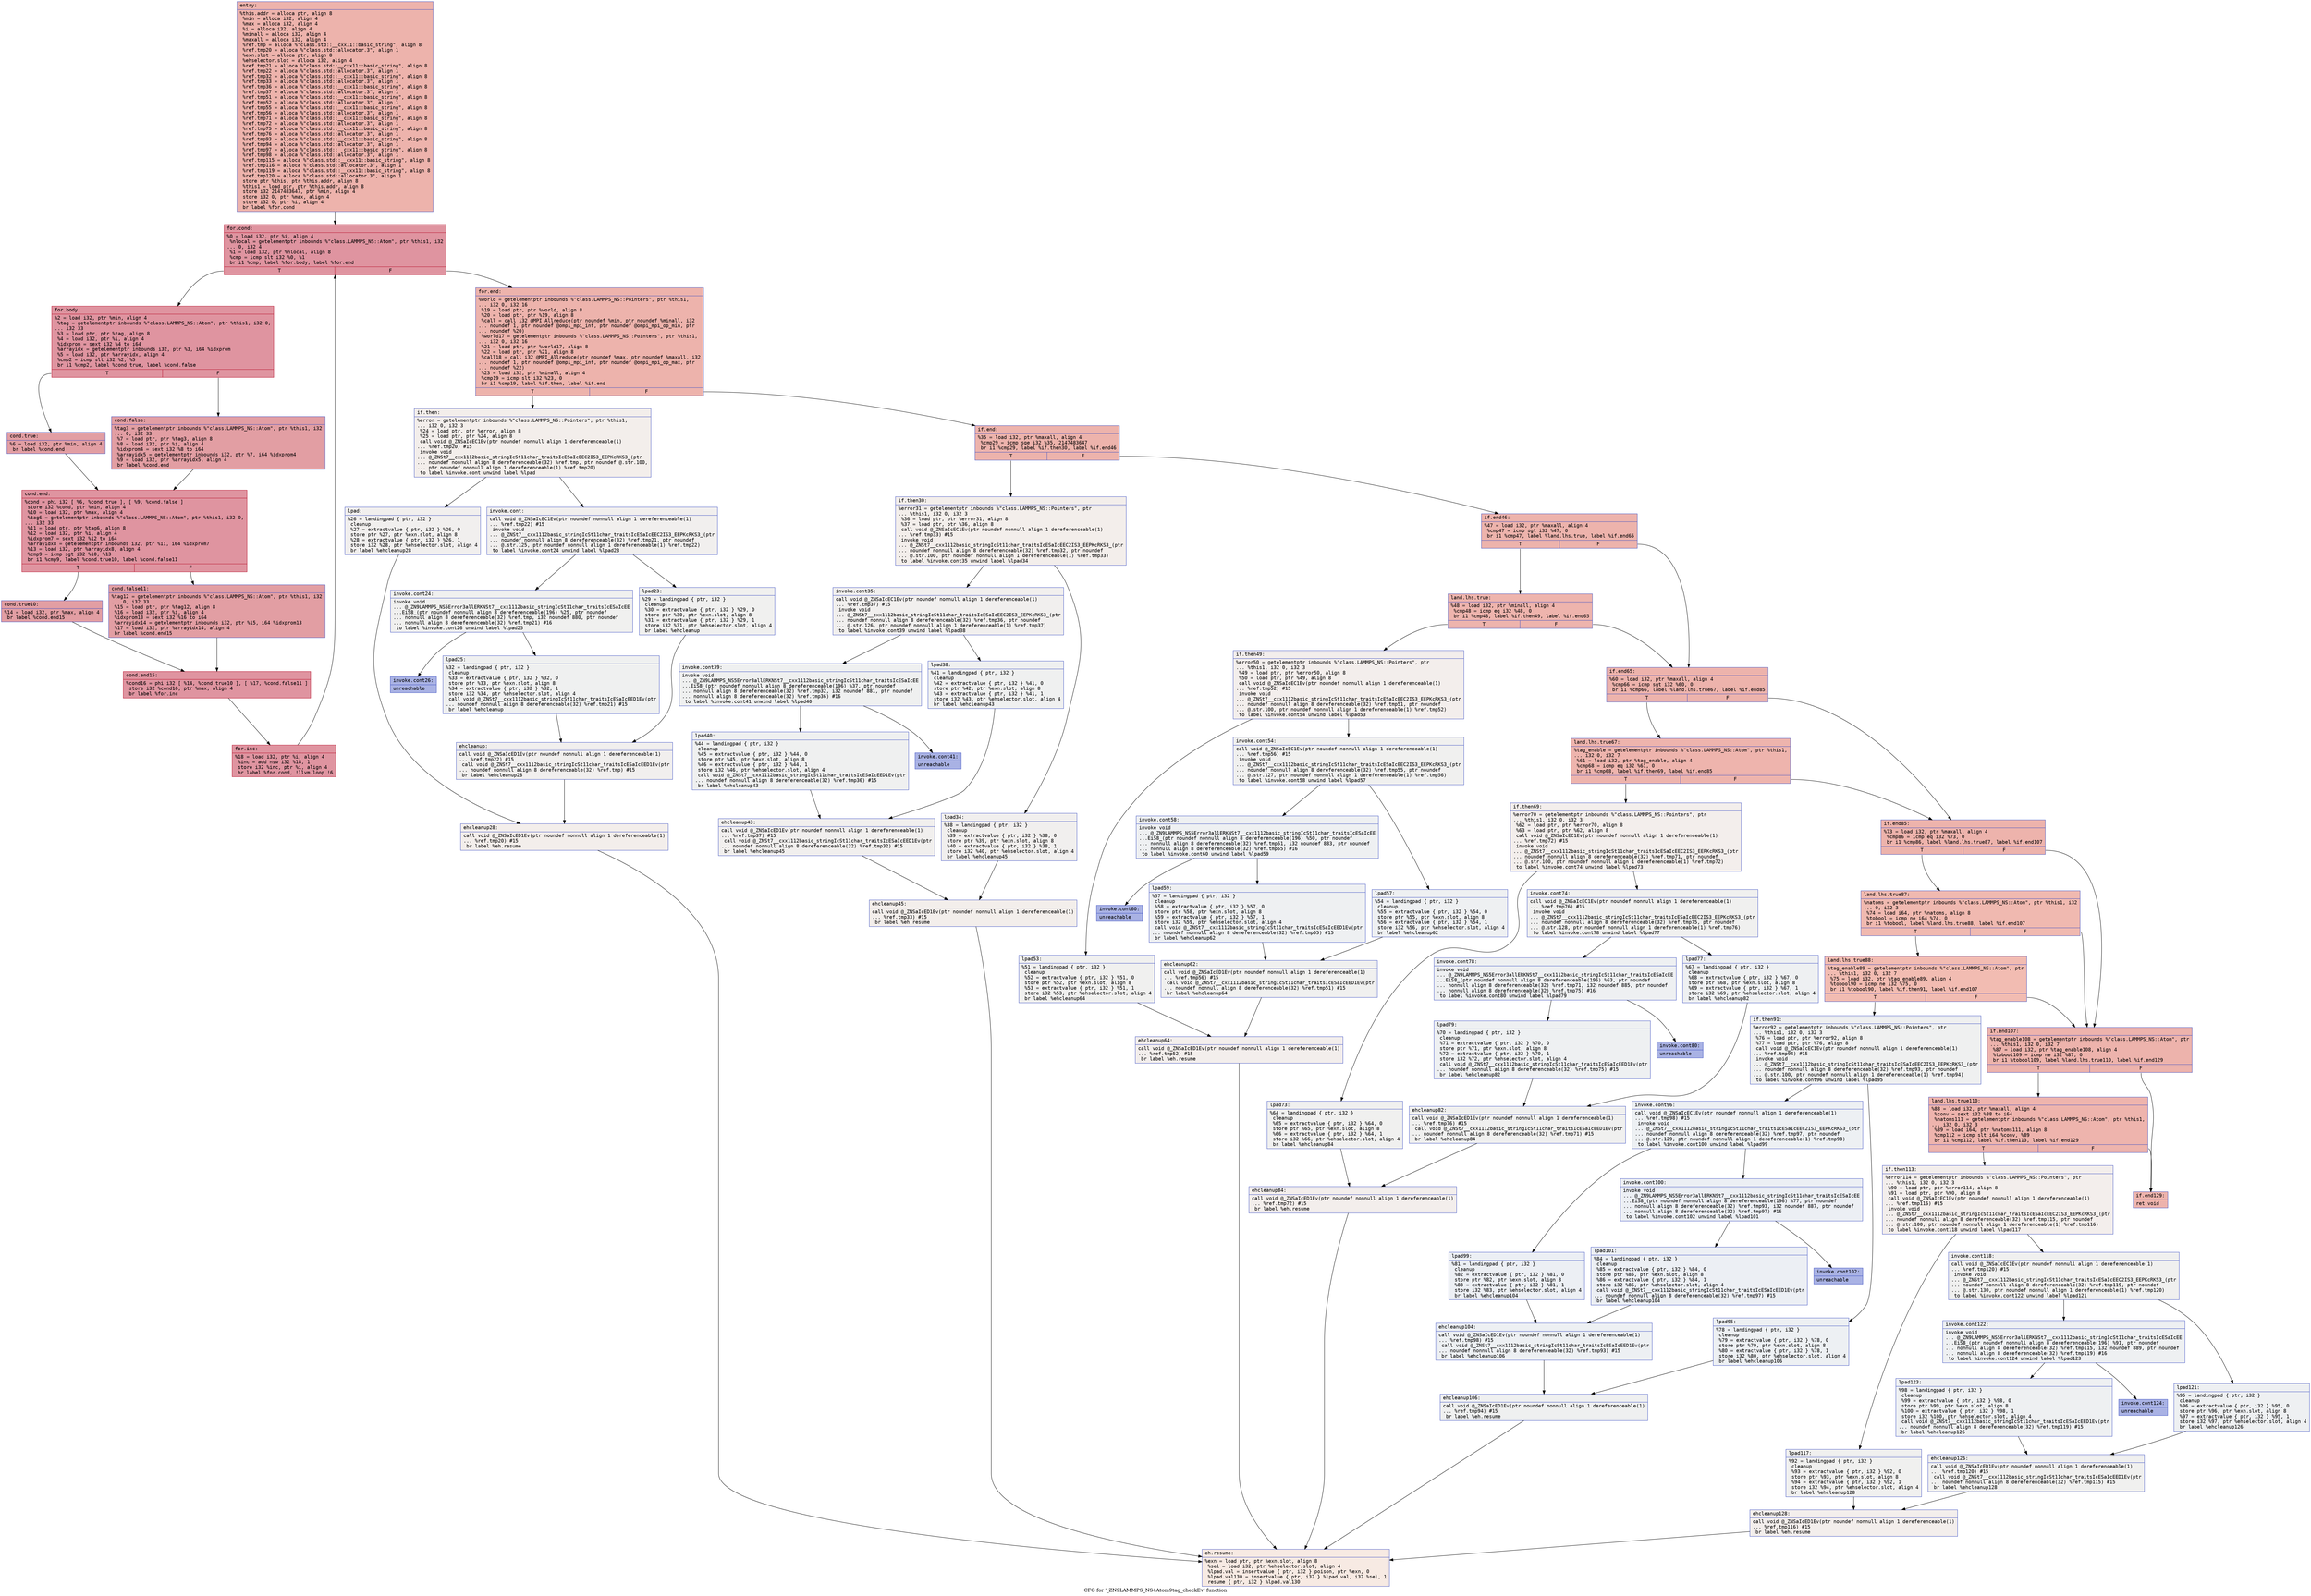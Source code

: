 digraph "CFG for '_ZN9LAMMPS_NS4Atom9tag_checkEv' function" {
	label="CFG for '_ZN9LAMMPS_NS4Atom9tag_checkEv' function";

	Node0x55aea8e3f8a0 [shape=record,color="#3d50c3ff", style=filled, fillcolor="#d6524470" fontname="Courier",label="{entry:\l|  %this.addr = alloca ptr, align 8\l  %min = alloca i32, align 4\l  %max = alloca i32, align 4\l  %i = alloca i32, align 4\l  %minall = alloca i32, align 4\l  %maxall = alloca i32, align 4\l  %ref.tmp = alloca %\"class.std::__cxx11::basic_string\", align 8\l  %ref.tmp20 = alloca %\"class.std::allocator.3\", align 1\l  %exn.slot = alloca ptr, align 8\l  %ehselector.slot = alloca i32, align 4\l  %ref.tmp21 = alloca %\"class.std::__cxx11::basic_string\", align 8\l  %ref.tmp22 = alloca %\"class.std::allocator.3\", align 1\l  %ref.tmp32 = alloca %\"class.std::__cxx11::basic_string\", align 8\l  %ref.tmp33 = alloca %\"class.std::allocator.3\", align 1\l  %ref.tmp36 = alloca %\"class.std::__cxx11::basic_string\", align 8\l  %ref.tmp37 = alloca %\"class.std::allocator.3\", align 1\l  %ref.tmp51 = alloca %\"class.std::__cxx11::basic_string\", align 8\l  %ref.tmp52 = alloca %\"class.std::allocator.3\", align 1\l  %ref.tmp55 = alloca %\"class.std::__cxx11::basic_string\", align 8\l  %ref.tmp56 = alloca %\"class.std::allocator.3\", align 1\l  %ref.tmp71 = alloca %\"class.std::__cxx11::basic_string\", align 8\l  %ref.tmp72 = alloca %\"class.std::allocator.3\", align 1\l  %ref.tmp75 = alloca %\"class.std::__cxx11::basic_string\", align 8\l  %ref.tmp76 = alloca %\"class.std::allocator.3\", align 1\l  %ref.tmp93 = alloca %\"class.std::__cxx11::basic_string\", align 8\l  %ref.tmp94 = alloca %\"class.std::allocator.3\", align 1\l  %ref.tmp97 = alloca %\"class.std::__cxx11::basic_string\", align 8\l  %ref.tmp98 = alloca %\"class.std::allocator.3\", align 1\l  %ref.tmp115 = alloca %\"class.std::__cxx11::basic_string\", align 8\l  %ref.tmp116 = alloca %\"class.std::allocator.3\", align 1\l  %ref.tmp119 = alloca %\"class.std::__cxx11::basic_string\", align 8\l  %ref.tmp120 = alloca %\"class.std::allocator.3\", align 1\l  store ptr %this, ptr %this.addr, align 8\l  %this1 = load ptr, ptr %this.addr, align 8\l  store i32 2147483647, ptr %min, align 4\l  store i32 0, ptr %max, align 4\l  store i32 0, ptr %i, align 4\l  br label %for.cond\l}"];
	Node0x55aea8e3f8a0 -> Node0x55aea8e413e0[tooltip="entry -> for.cond\nProbability 100.00%" ];
	Node0x55aea8e413e0 [shape=record,color="#b70d28ff", style=filled, fillcolor="#b70d2870" fontname="Courier",label="{for.cond:\l|  %0 = load i32, ptr %i, align 4\l  %nlocal = getelementptr inbounds %\"class.LAMMPS_NS::Atom\", ptr %this1, i32\l... 0, i32 4\l  %1 = load i32, ptr %nlocal, align 8\l  %cmp = icmp slt i32 %0, %1\l  br i1 %cmp, label %for.body, label %for.end\l|{<s0>T|<s1>F}}"];
	Node0x55aea8e413e0:s0 -> Node0x55aea8e416f0[tooltip="for.cond -> for.body\nProbability 96.88%" ];
	Node0x55aea8e413e0:s1 -> Node0x55aea8e41770[tooltip="for.cond -> for.end\nProbability 3.12%" ];
	Node0x55aea8e416f0 [shape=record,color="#b70d28ff", style=filled, fillcolor="#b70d2870" fontname="Courier",label="{for.body:\l|  %2 = load i32, ptr %min, align 4\l  %tag = getelementptr inbounds %\"class.LAMMPS_NS::Atom\", ptr %this1, i32 0,\l... i32 33\l  %3 = load ptr, ptr %tag, align 8\l  %4 = load i32, ptr %i, align 4\l  %idxprom = sext i32 %4 to i64\l  %arrayidx = getelementptr inbounds i32, ptr %3, i64 %idxprom\l  %5 = load i32, ptr %arrayidx, align 4\l  %cmp2 = icmp slt i32 %2, %5\l  br i1 %cmp2, label %cond.true, label %cond.false\l|{<s0>T|<s1>F}}"];
	Node0x55aea8e416f0:s0 -> Node0x55aea8e41d10[tooltip="for.body -> cond.true\nProbability 50.00%" ];
	Node0x55aea8e416f0:s1 -> Node0x55aea8e41d90[tooltip="for.body -> cond.false\nProbability 50.00%" ];
	Node0x55aea8e41d10 [shape=record,color="#3d50c3ff", style=filled, fillcolor="#be242e70" fontname="Courier",label="{cond.true:\l|  %6 = load i32, ptr %min, align 4\l  br label %cond.end\l}"];
	Node0x55aea8e41d10 -> Node0x55aea8e41f40[tooltip="cond.true -> cond.end\nProbability 100.00%" ];
	Node0x55aea8e41d90 [shape=record,color="#3d50c3ff", style=filled, fillcolor="#be242e70" fontname="Courier",label="{cond.false:\l|  %tag3 = getelementptr inbounds %\"class.LAMMPS_NS::Atom\", ptr %this1, i32\l... 0, i32 33\l  %7 = load ptr, ptr %tag3, align 8\l  %8 = load i32, ptr %i, align 4\l  %idxprom4 = sext i32 %8 to i64\l  %arrayidx5 = getelementptr inbounds i32, ptr %7, i64 %idxprom4\l  %9 = load i32, ptr %arrayidx5, align 4\l  br label %cond.end\l}"];
	Node0x55aea8e41d90 -> Node0x55aea8e41f40[tooltip="cond.false -> cond.end\nProbability 100.00%" ];
	Node0x55aea8e41f40 [shape=record,color="#b70d28ff", style=filled, fillcolor="#b70d2870" fontname="Courier",label="{cond.end:\l|  %cond = phi i32 [ %6, %cond.true ], [ %9, %cond.false ]\l  store i32 %cond, ptr %min, align 4\l  %10 = load i32, ptr %max, align 4\l  %tag6 = getelementptr inbounds %\"class.LAMMPS_NS::Atom\", ptr %this1, i32 0,\l... i32 33\l  %11 = load ptr, ptr %tag6, align 8\l  %12 = load i32, ptr %i, align 4\l  %idxprom7 = sext i32 %12 to i64\l  %arrayidx8 = getelementptr inbounds i32, ptr %11, i64 %idxprom7\l  %13 = load i32, ptr %arrayidx8, align 4\l  %cmp9 = icmp sgt i32 %10, %13\l  br i1 %cmp9, label %cond.true10, label %cond.false11\l|{<s0>T|<s1>F}}"];
	Node0x55aea8e41f40:s0 -> Node0x55aea8e42c40[tooltip="cond.end -> cond.true10\nProbability 50.00%" ];
	Node0x55aea8e41f40:s1 -> Node0x55aea8e42c90[tooltip="cond.end -> cond.false11\nProbability 50.00%" ];
	Node0x55aea8e42c40 [shape=record,color="#3d50c3ff", style=filled, fillcolor="#be242e70" fontname="Courier",label="{cond.true10:\l|  %14 = load i32, ptr %max, align 4\l  br label %cond.end15\l}"];
	Node0x55aea8e42c40 -> Node0x55aea8e42e40[tooltip="cond.true10 -> cond.end15\nProbability 100.00%" ];
	Node0x55aea8e42c90 [shape=record,color="#3d50c3ff", style=filled, fillcolor="#be242e70" fontname="Courier",label="{cond.false11:\l|  %tag12 = getelementptr inbounds %\"class.LAMMPS_NS::Atom\", ptr %this1, i32\l... 0, i32 33\l  %15 = load ptr, ptr %tag12, align 8\l  %16 = load i32, ptr %i, align 4\l  %idxprom13 = sext i32 %16 to i64\l  %arrayidx14 = getelementptr inbounds i32, ptr %15, i64 %idxprom13\l  %17 = load i32, ptr %arrayidx14, align 4\l  br label %cond.end15\l}"];
	Node0x55aea8e42c90 -> Node0x55aea8e42e40[tooltip="cond.false11 -> cond.end15\nProbability 100.00%" ];
	Node0x55aea8e42e40 [shape=record,color="#b70d28ff", style=filled, fillcolor="#b70d2870" fontname="Courier",label="{cond.end15:\l|  %cond16 = phi i32 [ %14, %cond.true10 ], [ %17, %cond.false11 ]\l  store i32 %cond16, ptr %max, align 4\l  br label %for.inc\l}"];
	Node0x55aea8e42e40 -> Node0x55aea8e43430[tooltip="cond.end15 -> for.inc\nProbability 100.00%" ];
	Node0x55aea8e43430 [shape=record,color="#b70d28ff", style=filled, fillcolor="#b70d2870" fontname="Courier",label="{for.inc:\l|  %18 = load i32, ptr %i, align 4\l  %inc = add nsw i32 %18, 1\l  store i32 %inc, ptr %i, align 4\l  br label %for.cond, !llvm.loop !6\l}"];
	Node0x55aea8e43430 -> Node0x55aea8e413e0[tooltip="for.inc -> for.cond\nProbability 100.00%" ];
	Node0x55aea8e41770 [shape=record,color="#3d50c3ff", style=filled, fillcolor="#d6524470" fontname="Courier",label="{for.end:\l|  %world = getelementptr inbounds %\"class.LAMMPS_NS::Pointers\", ptr %this1,\l... i32 0, i32 16\l  %19 = load ptr, ptr %world, align 8\l  %20 = load ptr, ptr %19, align 8\l  %call = call i32 @MPI_Allreduce(ptr noundef %min, ptr noundef %minall, i32\l... noundef 1, ptr noundef @ompi_mpi_int, ptr noundef @ompi_mpi_op_min, ptr\l... noundef %20)\l  %world17 = getelementptr inbounds %\"class.LAMMPS_NS::Pointers\", ptr %this1,\l... i32 0, i32 16\l  %21 = load ptr, ptr %world17, align 8\l  %22 = load ptr, ptr %21, align 8\l  %call18 = call i32 @MPI_Allreduce(ptr noundef %max, ptr noundef %maxall, i32\l... noundef 1, ptr noundef @ompi_mpi_int, ptr noundef @ompi_mpi_op_max, ptr\l... noundef %22)\l  %23 = load i32, ptr %minall, align 4\l  %cmp19 = icmp slt i32 %23, 0\l  br i1 %cmp19, label %if.then, label %if.end\l|{<s0>T|<s1>F}}"];
	Node0x55aea8e41770:s0 -> Node0x55aea8e440e0[tooltip="for.end -> if.then\nProbability 0.00%" ];
	Node0x55aea8e41770:s1 -> Node0x55aea8e44150[tooltip="for.end -> if.end\nProbability 100.00%" ];
	Node0x55aea8e440e0 [shape=record,color="#3d50c3ff", style=filled, fillcolor="#e5d8d170" fontname="Courier",label="{if.then:\l|  %error = getelementptr inbounds %\"class.LAMMPS_NS::Pointers\", ptr %this1,\l... i32 0, i32 3\l  %24 = load ptr, ptr %error, align 8\l  %25 = load ptr, ptr %24, align 8\l  call void @_ZNSaIcEC1Ev(ptr noundef nonnull align 1 dereferenceable(1)\l... %ref.tmp20) #15\l  invoke void\l... @_ZNSt7__cxx1112basic_stringIcSt11char_traitsIcESaIcEEC2IS3_EEPKcRKS3_(ptr\l... noundef nonnull align 8 dereferenceable(32) %ref.tmp, ptr noundef @.str.100,\l... ptr noundef nonnull align 1 dereferenceable(1) %ref.tmp20)\l          to label %invoke.cont unwind label %lpad\l}"];
	Node0x55aea8e440e0 -> Node0x55aea8e44630[tooltip="if.then -> invoke.cont\nProbability 50.00%" ];
	Node0x55aea8e440e0 -> Node0x55aea8e44680[tooltip="if.then -> lpad\nProbability 50.00%" ];
	Node0x55aea8e44630 [shape=record,color="#3d50c3ff", style=filled, fillcolor="#e0dbd870" fontname="Courier",label="{invoke.cont:\l|  call void @_ZNSaIcEC1Ev(ptr noundef nonnull align 1 dereferenceable(1)\l... %ref.tmp22) #15\l  invoke void\l... @_ZNSt7__cxx1112basic_stringIcSt11char_traitsIcESaIcEEC2IS3_EEPKcRKS3_(ptr\l... noundef nonnull align 8 dereferenceable(32) %ref.tmp21, ptr noundef\l... @.str.125, ptr noundef nonnull align 1 dereferenceable(1) %ref.tmp22)\l          to label %invoke.cont24 unwind label %lpad23\l}"];
	Node0x55aea8e44630 -> Node0x55aea8e44a00[tooltip="invoke.cont -> invoke.cont24\nProbability 50.00%" ];
	Node0x55aea8e44630 -> Node0x55aea8e44a50[tooltip="invoke.cont -> lpad23\nProbability 50.00%" ];
	Node0x55aea8e44a00 [shape=record,color="#3d50c3ff", style=filled, fillcolor="#dedcdb70" fontname="Courier",label="{invoke.cont24:\l|  invoke void\l... @_ZN9LAMMPS_NS5Error3allERKNSt7__cxx1112basic_stringIcSt11char_traitsIcESaIcEE\l...EiS8_(ptr noundef nonnull align 8 dereferenceable(196) %25, ptr noundef\l... nonnull align 8 dereferenceable(32) %ref.tmp, i32 noundef 880, ptr noundef\l... nonnull align 8 dereferenceable(32) %ref.tmp21) #16\l          to label %invoke.cont26 unwind label %lpad25\l}"];
	Node0x55aea8e44a00 -> Node0x55aea8e449b0[tooltip="invoke.cont24 -> invoke.cont26\nProbability 0.00%" ];
	Node0x55aea8e44a00 -> Node0x55aea8e44d70[tooltip="invoke.cont24 -> lpad25\nProbability 100.00%" ];
	Node0x55aea8e449b0 [shape=record,color="#3d50c3ff", style=filled, fillcolor="#3d50c370" fontname="Courier",label="{invoke.cont26:\l|  unreachable\l}"];
	Node0x55aea8e44680 [shape=record,color="#3d50c3ff", style=filled, fillcolor="#e0dbd870" fontname="Courier",label="{lpad:\l|  %26 = landingpad \{ ptr, i32 \}\l          cleanup\l  %27 = extractvalue \{ ptr, i32 \} %26, 0\l  store ptr %27, ptr %exn.slot, align 8\l  %28 = extractvalue \{ ptr, i32 \} %26, 1\l  store i32 %28, ptr %ehselector.slot, align 4\l  br label %ehcleanup28\l}"];
	Node0x55aea8e44680 -> Node0x55aea8e45330[tooltip="lpad -> ehcleanup28\nProbability 100.00%" ];
	Node0x55aea8e44a50 [shape=record,color="#3d50c3ff", style=filled, fillcolor="#dedcdb70" fontname="Courier",label="{lpad23:\l|  %29 = landingpad \{ ptr, i32 \}\l          cleanup\l  %30 = extractvalue \{ ptr, i32 \} %29, 0\l  store ptr %30, ptr %exn.slot, align 8\l  %31 = extractvalue \{ ptr, i32 \} %29, 1\l  store i32 %31, ptr %ehselector.slot, align 4\l  br label %ehcleanup\l}"];
	Node0x55aea8e44a50 -> Node0x55aea8e45680[tooltip="lpad23 -> ehcleanup\nProbability 100.00%" ];
	Node0x55aea8e44d70 [shape=record,color="#3d50c3ff", style=filled, fillcolor="#dbdcde70" fontname="Courier",label="{lpad25:\l|  %32 = landingpad \{ ptr, i32 \}\l          cleanup\l  %33 = extractvalue \{ ptr, i32 \} %32, 0\l  store ptr %33, ptr %exn.slot, align 8\l  %34 = extractvalue \{ ptr, i32 \} %32, 1\l  store i32 %34, ptr %ehselector.slot, align 4\l  call void @_ZNSt7__cxx1112basic_stringIcSt11char_traitsIcESaIcEED1Ev(ptr\l... noundef nonnull align 8 dereferenceable(32) %ref.tmp21) #15\l  br label %ehcleanup\l}"];
	Node0x55aea8e44d70 -> Node0x55aea8e45680[tooltip="lpad25 -> ehcleanup\nProbability 100.00%" ];
	Node0x55aea8e45680 [shape=record,color="#3d50c3ff", style=filled, fillcolor="#e0dbd870" fontname="Courier",label="{ehcleanup:\l|  call void @_ZNSaIcED1Ev(ptr noundef nonnull align 1 dereferenceable(1)\l... %ref.tmp22) #15\l  call void @_ZNSt7__cxx1112basic_stringIcSt11char_traitsIcESaIcEED1Ev(ptr\l... noundef nonnull align 8 dereferenceable(32) %ref.tmp) #15\l  br label %ehcleanup28\l}"];
	Node0x55aea8e45680 -> Node0x55aea8e45330[tooltip="ehcleanup -> ehcleanup28\nProbability 100.00%" ];
	Node0x55aea8e45330 [shape=record,color="#3d50c3ff", style=filled, fillcolor="#e5d8d170" fontname="Courier",label="{ehcleanup28:\l|  call void @_ZNSaIcED1Ev(ptr noundef nonnull align 1 dereferenceable(1)\l... %ref.tmp20) #15\l  br label %eh.resume\l}"];
	Node0x55aea8e45330 -> Node0x55aea8e45f30[tooltip="ehcleanup28 -> eh.resume\nProbability 100.00%" ];
	Node0x55aea8e44150 [shape=record,color="#3d50c3ff", style=filled, fillcolor="#d6524470" fontname="Courier",label="{if.end:\l|  %35 = load i32, ptr %maxall, align 4\l  %cmp29 = icmp sge i32 %35, 2147483647\l  br i1 %cmp29, label %if.then30, label %if.end46\l|{<s0>T|<s1>F}}"];
	Node0x55aea8e44150:s0 -> Node0x55aea8e46100[tooltip="if.end -> if.then30\nProbability 0.00%" ];
	Node0x55aea8e44150:s1 -> Node0x55aea8e46180[tooltip="if.end -> if.end46\nProbability 100.00%" ];
	Node0x55aea8e46100 [shape=record,color="#3d50c3ff", style=filled, fillcolor="#e5d8d170" fontname="Courier",label="{if.then30:\l|  %error31 = getelementptr inbounds %\"class.LAMMPS_NS::Pointers\", ptr\l... %this1, i32 0, i32 3\l  %36 = load ptr, ptr %error31, align 8\l  %37 = load ptr, ptr %36, align 8\l  call void @_ZNSaIcEC1Ev(ptr noundef nonnull align 1 dereferenceable(1)\l... %ref.tmp33) #15\l  invoke void\l... @_ZNSt7__cxx1112basic_stringIcSt11char_traitsIcESaIcEEC2IS3_EEPKcRKS3_(ptr\l... noundef nonnull align 8 dereferenceable(32) %ref.tmp32, ptr noundef\l... @.str.100, ptr noundef nonnull align 1 dereferenceable(1) %ref.tmp33)\l          to label %invoke.cont35 unwind label %lpad34\l}"];
	Node0x55aea8e46100 -> Node0x55aea8e46610[tooltip="if.then30 -> invoke.cont35\nProbability 50.00%" ];
	Node0x55aea8e46100 -> Node0x55aea8e46690[tooltip="if.then30 -> lpad34\nProbability 50.00%" ];
	Node0x55aea8e46610 [shape=record,color="#3d50c3ff", style=filled, fillcolor="#e0dbd870" fontname="Courier",label="{invoke.cont35:\l|  call void @_ZNSaIcEC1Ev(ptr noundef nonnull align 1 dereferenceable(1)\l... %ref.tmp37) #15\l  invoke void\l... @_ZNSt7__cxx1112basic_stringIcSt11char_traitsIcESaIcEEC2IS3_EEPKcRKS3_(ptr\l... noundef nonnull align 8 dereferenceable(32) %ref.tmp36, ptr noundef\l... @.str.126, ptr noundef nonnull align 1 dereferenceable(1) %ref.tmp37)\l          to label %invoke.cont39 unwind label %lpad38\l}"];
	Node0x55aea8e46610 -> Node0x55aea8e469b0[tooltip="invoke.cont35 -> invoke.cont39\nProbability 50.00%" ];
	Node0x55aea8e46610 -> Node0x55aea8e46a00[tooltip="invoke.cont35 -> lpad38\nProbability 50.00%" ];
	Node0x55aea8e469b0 [shape=record,color="#3d50c3ff", style=filled, fillcolor="#dbdcde70" fontname="Courier",label="{invoke.cont39:\l|  invoke void\l... @_ZN9LAMMPS_NS5Error3allERKNSt7__cxx1112basic_stringIcSt11char_traitsIcESaIcEE\l...EiS8_(ptr noundef nonnull align 8 dereferenceable(196) %37, ptr noundef\l... nonnull align 8 dereferenceable(32) %ref.tmp32, i32 noundef 881, ptr noundef\l... nonnull align 8 dereferenceable(32) %ref.tmp36) #16\l          to label %invoke.cont41 unwind label %lpad40\l}"];
	Node0x55aea8e469b0 -> Node0x55aea8e46960[tooltip="invoke.cont39 -> invoke.cont41\nProbability 0.00%" ];
	Node0x55aea8e469b0 -> Node0x55aea8e46d20[tooltip="invoke.cont39 -> lpad40\nProbability 100.00%" ];
	Node0x55aea8e46960 [shape=record,color="#3d50c3ff", style=filled, fillcolor="#3d50c370" fontname="Courier",label="{invoke.cont41:\l|  unreachable\l}"];
	Node0x55aea8e46690 [shape=record,color="#3d50c3ff", style=filled, fillcolor="#e0dbd870" fontname="Courier",label="{lpad34:\l|  %38 = landingpad \{ ptr, i32 \}\l          cleanup\l  %39 = extractvalue \{ ptr, i32 \} %38, 0\l  store ptr %39, ptr %exn.slot, align 8\l  %40 = extractvalue \{ ptr, i32 \} %38, 1\l  store i32 %40, ptr %ehselector.slot, align 4\l  br label %ehcleanup45\l}"];
	Node0x55aea8e46690 -> Node0x55aea8e472e0[tooltip="lpad34 -> ehcleanup45\nProbability 100.00%" ];
	Node0x55aea8e46a00 [shape=record,color="#3d50c3ff", style=filled, fillcolor="#dbdcde70" fontname="Courier",label="{lpad38:\l|  %41 = landingpad \{ ptr, i32 \}\l          cleanup\l  %42 = extractvalue \{ ptr, i32 \} %41, 0\l  store ptr %42, ptr %exn.slot, align 8\l  %43 = extractvalue \{ ptr, i32 \} %41, 1\l  store i32 %43, ptr %ehselector.slot, align 4\l  br label %ehcleanup43\l}"];
	Node0x55aea8e46a00 -> Node0x55aea8e47630[tooltip="lpad38 -> ehcleanup43\nProbability 100.00%" ];
	Node0x55aea8e46d20 [shape=record,color="#3d50c3ff", style=filled, fillcolor="#dbdcde70" fontname="Courier",label="{lpad40:\l|  %44 = landingpad \{ ptr, i32 \}\l          cleanup\l  %45 = extractvalue \{ ptr, i32 \} %44, 0\l  store ptr %45, ptr %exn.slot, align 8\l  %46 = extractvalue \{ ptr, i32 \} %44, 1\l  store i32 %46, ptr %ehselector.slot, align 4\l  call void @_ZNSt7__cxx1112basic_stringIcSt11char_traitsIcESaIcEED1Ev(ptr\l... noundef nonnull align 8 dereferenceable(32) %ref.tmp36) #15\l  br label %ehcleanup43\l}"];
	Node0x55aea8e46d20 -> Node0x55aea8e47630[tooltip="lpad40 -> ehcleanup43\nProbability 100.00%" ];
	Node0x55aea8e47630 [shape=record,color="#3d50c3ff", style=filled, fillcolor="#e0dbd870" fontname="Courier",label="{ehcleanup43:\l|  call void @_ZNSaIcED1Ev(ptr noundef nonnull align 1 dereferenceable(1)\l... %ref.tmp37) #15\l  call void @_ZNSt7__cxx1112basic_stringIcSt11char_traitsIcESaIcEED1Ev(ptr\l... noundef nonnull align 8 dereferenceable(32) %ref.tmp32) #15\l  br label %ehcleanup45\l}"];
	Node0x55aea8e47630 -> Node0x55aea8e472e0[tooltip="ehcleanup43 -> ehcleanup45\nProbability 100.00%" ];
	Node0x55aea8e472e0 [shape=record,color="#3d50c3ff", style=filled, fillcolor="#e5d8d170" fontname="Courier",label="{ehcleanup45:\l|  call void @_ZNSaIcED1Ev(ptr noundef nonnull align 1 dereferenceable(1)\l... %ref.tmp33) #15\l  br label %eh.resume\l}"];
	Node0x55aea8e472e0 -> Node0x55aea8e45f30[tooltip="ehcleanup45 -> eh.resume\nProbability 100.00%" ];
	Node0x55aea8e46180 [shape=record,color="#3d50c3ff", style=filled, fillcolor="#d6524470" fontname="Courier",label="{if.end46:\l|  %47 = load i32, ptr %maxall, align 4\l  %cmp47 = icmp sgt i32 %47, 0\l  br i1 %cmp47, label %land.lhs.true, label %if.end65\l|{<s0>T|<s1>F}}"];
	Node0x55aea8e46180:s0 -> Node0x55aea8e48870[tooltip="if.end46 -> land.lhs.true\nProbability 62.50%" ];
	Node0x55aea8e46180:s1 -> Node0x55aea8e488c0[tooltip="if.end46 -> if.end65\nProbability 37.50%" ];
	Node0x55aea8e48870 [shape=record,color="#3d50c3ff", style=filled, fillcolor="#d8564670" fontname="Courier",label="{land.lhs.true:\l|  %48 = load i32, ptr %minall, align 4\l  %cmp48 = icmp eq i32 %48, 0\l  br i1 %cmp48, label %if.then49, label %if.end65\l|{<s0>T|<s1>F}}"];
	Node0x55aea8e48870:s0 -> Node0x55aea8e42240[tooltip="land.lhs.true -> if.then49\nProbability 0.00%" ];
	Node0x55aea8e48870:s1 -> Node0x55aea8e488c0[tooltip="land.lhs.true -> if.end65\nProbability 100.00%" ];
	Node0x55aea8e42240 [shape=record,color="#3d50c3ff", style=filled, fillcolor="#e3d9d370" fontname="Courier",label="{if.then49:\l|  %error50 = getelementptr inbounds %\"class.LAMMPS_NS::Pointers\", ptr\l... %this1, i32 0, i32 3\l  %49 = load ptr, ptr %error50, align 8\l  %50 = load ptr, ptr %49, align 8\l  call void @_ZNSaIcEC1Ev(ptr noundef nonnull align 1 dereferenceable(1)\l... %ref.tmp52) #15\l  invoke void\l... @_ZNSt7__cxx1112basic_stringIcSt11char_traitsIcESaIcEEC2IS3_EEPKcRKS3_(ptr\l... noundef nonnull align 8 dereferenceable(32) %ref.tmp51, ptr noundef\l... @.str.100, ptr noundef nonnull align 1 dereferenceable(1) %ref.tmp52)\l          to label %invoke.cont54 unwind label %lpad53\l}"];
	Node0x55aea8e42240 -> Node0x55aea8e426d0[tooltip="if.then49 -> invoke.cont54\nProbability 50.00%" ];
	Node0x55aea8e42240 -> Node0x55aea8e42750[tooltip="if.then49 -> lpad53\nProbability 50.00%" ];
	Node0x55aea8e426d0 [shape=record,color="#3d50c3ff", style=filled, fillcolor="#dedcdb70" fontname="Courier",label="{invoke.cont54:\l|  call void @_ZNSaIcEC1Ev(ptr noundef nonnull align 1 dereferenceable(1)\l... %ref.tmp56) #15\l  invoke void\l... @_ZNSt7__cxx1112basic_stringIcSt11char_traitsIcESaIcEEC2IS3_EEPKcRKS3_(ptr\l... noundef nonnull align 8 dereferenceable(32) %ref.tmp55, ptr noundef\l... @.str.127, ptr noundef nonnull align 1 dereferenceable(1) %ref.tmp56)\l          to label %invoke.cont58 unwind label %lpad57\l}"];
	Node0x55aea8e426d0 -> Node0x55aea8e49950[tooltip="invoke.cont54 -> invoke.cont58\nProbability 50.00%" ];
	Node0x55aea8e426d0 -> Node0x55aea8e499a0[tooltip="invoke.cont54 -> lpad57\nProbability 50.00%" ];
	Node0x55aea8e49950 [shape=record,color="#3d50c3ff", style=filled, fillcolor="#d9dce170" fontname="Courier",label="{invoke.cont58:\l|  invoke void\l... @_ZN9LAMMPS_NS5Error3allERKNSt7__cxx1112basic_stringIcSt11char_traitsIcESaIcEE\l...EiS8_(ptr noundef nonnull align 8 dereferenceable(196) %50, ptr noundef\l... nonnull align 8 dereferenceable(32) %ref.tmp51, i32 noundef 883, ptr noundef\l... nonnull align 8 dereferenceable(32) %ref.tmp55) #16\l          to label %invoke.cont60 unwind label %lpad59\l}"];
	Node0x55aea8e49950 -> Node0x55aea8e49900[tooltip="invoke.cont58 -> invoke.cont60\nProbability 0.00%" ];
	Node0x55aea8e49950 -> Node0x55aea8e49c60[tooltip="invoke.cont58 -> lpad59\nProbability 100.00%" ];
	Node0x55aea8e49900 [shape=record,color="#3d50c3ff", style=filled, fillcolor="#3d50c370" fontname="Courier",label="{invoke.cont60:\l|  unreachable\l}"];
	Node0x55aea8e42750 [shape=record,color="#3d50c3ff", style=filled, fillcolor="#dedcdb70" fontname="Courier",label="{lpad53:\l|  %51 = landingpad \{ ptr, i32 \}\l          cleanup\l  %52 = extractvalue \{ ptr, i32 \} %51, 0\l  store ptr %52, ptr %exn.slot, align 8\l  %53 = extractvalue \{ ptr, i32 \} %51, 1\l  store i32 %53, ptr %ehselector.slot, align 4\l  br label %ehcleanup64\l}"];
	Node0x55aea8e42750 -> Node0x55aea8e4a220[tooltip="lpad53 -> ehcleanup64\nProbability 100.00%" ];
	Node0x55aea8e499a0 [shape=record,color="#3d50c3ff", style=filled, fillcolor="#d9dce170" fontname="Courier",label="{lpad57:\l|  %54 = landingpad \{ ptr, i32 \}\l          cleanup\l  %55 = extractvalue \{ ptr, i32 \} %54, 0\l  store ptr %55, ptr %exn.slot, align 8\l  %56 = extractvalue \{ ptr, i32 \} %54, 1\l  store i32 %56, ptr %ehselector.slot, align 4\l  br label %ehcleanup62\l}"];
	Node0x55aea8e499a0 -> Node0x55aea8e4a570[tooltip="lpad57 -> ehcleanup62\nProbability 100.00%" ];
	Node0x55aea8e49c60 [shape=record,color="#3d50c3ff", style=filled, fillcolor="#d9dce170" fontname="Courier",label="{lpad59:\l|  %57 = landingpad \{ ptr, i32 \}\l          cleanup\l  %58 = extractvalue \{ ptr, i32 \} %57, 0\l  store ptr %58, ptr %exn.slot, align 8\l  %59 = extractvalue \{ ptr, i32 \} %57, 1\l  store i32 %59, ptr %ehselector.slot, align 4\l  call void @_ZNSt7__cxx1112basic_stringIcSt11char_traitsIcESaIcEED1Ev(ptr\l... noundef nonnull align 8 dereferenceable(32) %ref.tmp55) #15\l  br label %ehcleanup62\l}"];
	Node0x55aea8e49c60 -> Node0x55aea8e4a570[tooltip="lpad59 -> ehcleanup62\nProbability 100.00%" ];
	Node0x55aea8e4a570 [shape=record,color="#3d50c3ff", style=filled, fillcolor="#dedcdb70" fontname="Courier",label="{ehcleanup62:\l|  call void @_ZNSaIcED1Ev(ptr noundef nonnull align 1 dereferenceable(1)\l... %ref.tmp56) #15\l  call void @_ZNSt7__cxx1112basic_stringIcSt11char_traitsIcESaIcEED1Ev(ptr\l... noundef nonnull align 8 dereferenceable(32) %ref.tmp51) #15\l  br label %ehcleanup64\l}"];
	Node0x55aea8e4a570 -> Node0x55aea8e4a220[tooltip="ehcleanup62 -> ehcleanup64\nProbability 100.00%" ];
	Node0x55aea8e4a220 [shape=record,color="#3d50c3ff", style=filled, fillcolor="#e3d9d370" fontname="Courier",label="{ehcleanup64:\l|  call void @_ZNSaIcED1Ev(ptr noundef nonnull align 1 dereferenceable(1)\l... %ref.tmp52) #15\l  br label %eh.resume\l}"];
	Node0x55aea8e4a220 -> Node0x55aea8e45f30[tooltip="ehcleanup64 -> eh.resume\nProbability 100.00%" ];
	Node0x55aea8e488c0 [shape=record,color="#3d50c3ff", style=filled, fillcolor="#d6524470" fontname="Courier",label="{if.end65:\l|  %60 = load i32, ptr %maxall, align 4\l  %cmp66 = icmp sgt i32 %60, 0\l  br i1 %cmp66, label %land.lhs.true67, label %if.end85\l|{<s0>T|<s1>F}}"];
	Node0x55aea8e488c0:s0 -> Node0x55aea8e4afa0[tooltip="if.end65 -> land.lhs.true67\nProbability 62.50%" ];
	Node0x55aea8e488c0:s1 -> Node0x55aea8e4aff0[tooltip="if.end65 -> if.end85\nProbability 37.50%" ];
	Node0x55aea8e4afa0 [shape=record,color="#3d50c3ff", style=filled, fillcolor="#d8564670" fontname="Courier",label="{land.lhs.true67:\l|  %tag_enable = getelementptr inbounds %\"class.LAMMPS_NS::Atom\", ptr %this1,\l... i32 0, i32 7\l  %61 = load i32, ptr %tag_enable, align 4\l  %cmp68 = icmp eq i32 %61, 0\l  br i1 %cmp68, label %if.then69, label %if.end85\l|{<s0>T|<s1>F}}"];
	Node0x55aea8e4afa0:s0 -> Node0x55aea8e4b340[tooltip="land.lhs.true67 -> if.then69\nProbability 0.00%" ];
	Node0x55aea8e4afa0:s1 -> Node0x55aea8e4aff0[tooltip="land.lhs.true67 -> if.end85\nProbability 100.00%" ];
	Node0x55aea8e4b340 [shape=record,color="#3d50c3ff", style=filled, fillcolor="#e3d9d370" fontname="Courier",label="{if.then69:\l|  %error70 = getelementptr inbounds %\"class.LAMMPS_NS::Pointers\", ptr\l... %this1, i32 0, i32 3\l  %62 = load ptr, ptr %error70, align 8\l  %63 = load ptr, ptr %62, align 8\l  call void @_ZNSaIcEC1Ev(ptr noundef nonnull align 1 dereferenceable(1)\l... %ref.tmp72) #15\l  invoke void\l... @_ZNSt7__cxx1112basic_stringIcSt11char_traitsIcESaIcEEC2IS3_EEPKcRKS3_(ptr\l... noundef nonnull align 8 dereferenceable(32) %ref.tmp71, ptr noundef\l... @.str.100, ptr noundef nonnull align 1 dereferenceable(1) %ref.tmp72)\l          to label %invoke.cont74 unwind label %lpad73\l}"];
	Node0x55aea8e4b340 -> Node0x55aea8e4b7d0[tooltip="if.then69 -> invoke.cont74\nProbability 50.00%" ];
	Node0x55aea8e4b340 -> Node0x55aea8e4b850[tooltip="if.then69 -> lpad73\nProbability 50.00%" ];
	Node0x55aea8e4b7d0 [shape=record,color="#3d50c3ff", style=filled, fillcolor="#dedcdb70" fontname="Courier",label="{invoke.cont74:\l|  call void @_ZNSaIcEC1Ev(ptr noundef nonnull align 1 dereferenceable(1)\l... %ref.tmp76) #15\l  invoke void\l... @_ZNSt7__cxx1112basic_stringIcSt11char_traitsIcESaIcEEC2IS3_EEPKcRKS3_(ptr\l... noundef nonnull align 8 dereferenceable(32) %ref.tmp75, ptr noundef\l... @.str.128, ptr noundef nonnull align 1 dereferenceable(1) %ref.tmp76)\l          to label %invoke.cont78 unwind label %lpad77\l}"];
	Node0x55aea8e4b7d0 -> Node0x55aea8e4bb70[tooltip="invoke.cont74 -> invoke.cont78\nProbability 50.00%" ];
	Node0x55aea8e4b7d0 -> Node0x55aea8e4bbc0[tooltip="invoke.cont74 -> lpad77\nProbability 50.00%" ];
	Node0x55aea8e4bb70 [shape=record,color="#3d50c3ff", style=filled, fillcolor="#d9dce170" fontname="Courier",label="{invoke.cont78:\l|  invoke void\l... @_ZN9LAMMPS_NS5Error3allERKNSt7__cxx1112basic_stringIcSt11char_traitsIcESaIcEE\l...EiS8_(ptr noundef nonnull align 8 dereferenceable(196) %63, ptr noundef\l... nonnull align 8 dereferenceable(32) %ref.tmp71, i32 noundef 885, ptr noundef\l... nonnull align 8 dereferenceable(32) %ref.tmp75) #16\l          to label %invoke.cont80 unwind label %lpad79\l}"];
	Node0x55aea8e4bb70 -> Node0x55aea8e4bb20[tooltip="invoke.cont78 -> invoke.cont80\nProbability 0.00%" ];
	Node0x55aea8e4bb70 -> Node0x55aea8e4be80[tooltip="invoke.cont78 -> lpad79\nProbability 100.00%" ];
	Node0x55aea8e4bb20 [shape=record,color="#3d50c3ff", style=filled, fillcolor="#3d50c370" fontname="Courier",label="{invoke.cont80:\l|  unreachable\l}"];
	Node0x55aea8e4b850 [shape=record,color="#3d50c3ff", style=filled, fillcolor="#dedcdb70" fontname="Courier",label="{lpad73:\l|  %64 = landingpad \{ ptr, i32 \}\l          cleanup\l  %65 = extractvalue \{ ptr, i32 \} %64, 0\l  store ptr %65, ptr %exn.slot, align 8\l  %66 = extractvalue \{ ptr, i32 \} %64, 1\l  store i32 %66, ptr %ehselector.slot, align 4\l  br label %ehcleanup84\l}"];
	Node0x55aea8e4b850 -> Node0x55aea8e4c440[tooltip="lpad73 -> ehcleanup84\nProbability 100.00%" ];
	Node0x55aea8e4bbc0 [shape=record,color="#3d50c3ff", style=filled, fillcolor="#d9dce170" fontname="Courier",label="{lpad77:\l|  %67 = landingpad \{ ptr, i32 \}\l          cleanup\l  %68 = extractvalue \{ ptr, i32 \} %67, 0\l  store ptr %68, ptr %exn.slot, align 8\l  %69 = extractvalue \{ ptr, i32 \} %67, 1\l  store i32 %69, ptr %ehselector.slot, align 4\l  br label %ehcleanup82\l}"];
	Node0x55aea8e4bbc0 -> Node0x55aea8e4c790[tooltip="lpad77 -> ehcleanup82\nProbability 100.00%" ];
	Node0x55aea8e4be80 [shape=record,color="#3d50c3ff", style=filled, fillcolor="#d9dce170" fontname="Courier",label="{lpad79:\l|  %70 = landingpad \{ ptr, i32 \}\l          cleanup\l  %71 = extractvalue \{ ptr, i32 \} %70, 0\l  store ptr %71, ptr %exn.slot, align 8\l  %72 = extractvalue \{ ptr, i32 \} %70, 1\l  store i32 %72, ptr %ehselector.slot, align 4\l  call void @_ZNSt7__cxx1112basic_stringIcSt11char_traitsIcESaIcEED1Ev(ptr\l... noundef nonnull align 8 dereferenceable(32) %ref.tmp75) #15\l  br label %ehcleanup82\l}"];
	Node0x55aea8e4be80 -> Node0x55aea8e4c790[tooltip="lpad79 -> ehcleanup82\nProbability 100.00%" ];
	Node0x55aea8e4c790 [shape=record,color="#3d50c3ff", style=filled, fillcolor="#dedcdb70" fontname="Courier",label="{ehcleanup82:\l|  call void @_ZNSaIcED1Ev(ptr noundef nonnull align 1 dereferenceable(1)\l... %ref.tmp76) #15\l  call void @_ZNSt7__cxx1112basic_stringIcSt11char_traitsIcESaIcEED1Ev(ptr\l... noundef nonnull align 8 dereferenceable(32) %ref.tmp71) #15\l  br label %ehcleanup84\l}"];
	Node0x55aea8e4c790 -> Node0x55aea8e4c440[tooltip="ehcleanup82 -> ehcleanup84\nProbability 100.00%" ];
	Node0x55aea8e4c440 [shape=record,color="#3d50c3ff", style=filled, fillcolor="#e3d9d370" fontname="Courier",label="{ehcleanup84:\l|  call void @_ZNSaIcED1Ev(ptr noundef nonnull align 1 dereferenceable(1)\l... %ref.tmp72) #15\l  br label %eh.resume\l}"];
	Node0x55aea8e4c440 -> Node0x55aea8e45f30[tooltip="ehcleanup84 -> eh.resume\nProbability 100.00%" ];
	Node0x55aea8e4aff0 [shape=record,color="#3d50c3ff", style=filled, fillcolor="#d6524470" fontname="Courier",label="{if.end85:\l|  %73 = load i32, ptr %maxall, align 4\l  %cmp86 = icmp eq i32 %73, 0\l  br i1 %cmp86, label %land.lhs.true87, label %if.end107\l|{<s0>T|<s1>F}}"];
	Node0x55aea8e4aff0:s0 -> Node0x55aea8e4d1c0[tooltip="if.end85 -> land.lhs.true87\nProbability 37.50%" ];
	Node0x55aea8e4aff0:s1 -> Node0x55aea8e4d210[tooltip="if.end85 -> if.end107\nProbability 62.50%" ];
	Node0x55aea8e4d1c0 [shape=record,color="#3d50c3ff", style=filled, fillcolor="#de614d70" fontname="Courier",label="{land.lhs.true87:\l|  %natoms = getelementptr inbounds %\"class.LAMMPS_NS::Atom\", ptr %this1, i32\l... 0, i32 3\l  %74 = load i64, ptr %natoms, align 8\l  %tobool = icmp ne i64 %74, 0\l  br i1 %tobool, label %land.lhs.true88, label %if.end107\l|{<s0>T|<s1>F}}"];
	Node0x55aea8e4d1c0:s0 -> Node0x55aea8e4d580[tooltip="land.lhs.true87 -> land.lhs.true88\nProbability 62.50%" ];
	Node0x55aea8e4d1c0:s1 -> Node0x55aea8e4d210[tooltip="land.lhs.true87 -> if.end107\nProbability 37.50%" ];
	Node0x55aea8e4d580 [shape=record,color="#3d50c3ff", style=filled, fillcolor="#e1675170" fontname="Courier",label="{land.lhs.true88:\l|  %tag_enable89 = getelementptr inbounds %\"class.LAMMPS_NS::Atom\", ptr\l... %this1, i32 0, i32 7\l  %75 = load i32, ptr %tag_enable89, align 4\l  %tobool90 = icmp ne i32 %75, 0\l  br i1 %tobool90, label %if.then91, label %if.end107\l|{<s0>T|<s1>F}}"];
	Node0x55aea8e4d580:s0 -> Node0x55aea8e4d8b0[tooltip="land.lhs.true88 -> if.then91\nProbability 0.00%" ];
	Node0x55aea8e4d580:s1 -> Node0x55aea8e4d210[tooltip="land.lhs.true88 -> if.end107\nProbability 100.00%" ];
	Node0x55aea8e4d8b0 [shape=record,color="#3d50c3ff", style=filled, fillcolor="#dbdcde70" fontname="Courier",label="{if.then91:\l|  %error92 = getelementptr inbounds %\"class.LAMMPS_NS::Pointers\", ptr\l... %this1, i32 0, i32 3\l  %76 = load ptr, ptr %error92, align 8\l  %77 = load ptr, ptr %76, align 8\l  call void @_ZNSaIcEC1Ev(ptr noundef nonnull align 1 dereferenceable(1)\l... %ref.tmp94) #15\l  invoke void\l... @_ZNSt7__cxx1112basic_stringIcSt11char_traitsIcESaIcEEC2IS3_EEPKcRKS3_(ptr\l... noundef nonnull align 8 dereferenceable(32) %ref.tmp93, ptr noundef\l... @.str.100, ptr noundef nonnull align 1 dereferenceable(1) %ref.tmp94)\l          to label %invoke.cont96 unwind label %lpad95\l}"];
	Node0x55aea8e4d8b0 -> Node0x55aea8e4dd40[tooltip="if.then91 -> invoke.cont96\nProbability 50.00%" ];
	Node0x55aea8e4d8b0 -> Node0x55aea8e4ddc0[tooltip="if.then91 -> lpad95\nProbability 50.00%" ];
	Node0x55aea8e4dd40 [shape=record,color="#3d50c3ff", style=filled, fillcolor="#d6dce470" fontname="Courier",label="{invoke.cont96:\l|  call void @_ZNSaIcEC1Ev(ptr noundef nonnull align 1 dereferenceable(1)\l... %ref.tmp98) #15\l  invoke void\l... @_ZNSt7__cxx1112basic_stringIcSt11char_traitsIcESaIcEEC2IS3_EEPKcRKS3_(ptr\l... noundef nonnull align 8 dereferenceable(32) %ref.tmp97, ptr noundef\l... @.str.129, ptr noundef nonnull align 1 dereferenceable(1) %ref.tmp98)\l          to label %invoke.cont100 unwind label %lpad99\l}"];
	Node0x55aea8e4dd40 -> Node0x55aea8e4e0e0[tooltip="invoke.cont96 -> invoke.cont100\nProbability 50.00%" ];
	Node0x55aea8e4dd40 -> Node0x55aea8e4e130[tooltip="invoke.cont96 -> lpad99\nProbability 50.00%" ];
	Node0x55aea8e4e0e0 [shape=record,color="#3d50c3ff", style=filled, fillcolor="#d4dbe670" fontname="Courier",label="{invoke.cont100:\l|  invoke void\l... @_ZN9LAMMPS_NS5Error3allERKNSt7__cxx1112basic_stringIcSt11char_traitsIcESaIcEE\l...EiS8_(ptr noundef nonnull align 8 dereferenceable(196) %77, ptr noundef\l... nonnull align 8 dereferenceable(32) %ref.tmp93, i32 noundef 887, ptr noundef\l... nonnull align 8 dereferenceable(32) %ref.tmp97) #16\l          to label %invoke.cont102 unwind label %lpad101\l}"];
	Node0x55aea8e4e0e0 -> Node0x55aea8e4e090[tooltip="invoke.cont100 -> invoke.cont102\nProbability 0.00%" ];
	Node0x55aea8e4e0e0 -> Node0x55aea8e4e3f0[tooltip="invoke.cont100 -> lpad101\nProbability 100.00%" ];
	Node0x55aea8e4e090 [shape=record,color="#3d50c3ff", style=filled, fillcolor="#3d50c370" fontname="Courier",label="{invoke.cont102:\l|  unreachable\l}"];
	Node0x55aea8e4ddc0 [shape=record,color="#3d50c3ff", style=filled, fillcolor="#d6dce470" fontname="Courier",label="{lpad95:\l|  %78 = landingpad \{ ptr, i32 \}\l          cleanup\l  %79 = extractvalue \{ ptr, i32 \} %78, 0\l  store ptr %79, ptr %exn.slot, align 8\l  %80 = extractvalue \{ ptr, i32 \} %78, 1\l  store i32 %80, ptr %ehselector.slot, align 4\l  br label %ehcleanup106\l}"];
	Node0x55aea8e4ddc0 -> Node0x55aea8e4e9b0[tooltip="lpad95 -> ehcleanup106\nProbability 100.00%" ];
	Node0x55aea8e4e130 [shape=record,color="#3d50c3ff", style=filled, fillcolor="#d4dbe670" fontname="Courier",label="{lpad99:\l|  %81 = landingpad \{ ptr, i32 \}\l          cleanup\l  %82 = extractvalue \{ ptr, i32 \} %81, 0\l  store ptr %82, ptr %exn.slot, align 8\l  %83 = extractvalue \{ ptr, i32 \} %81, 1\l  store i32 %83, ptr %ehselector.slot, align 4\l  br label %ehcleanup104\l}"];
	Node0x55aea8e4e130 -> Node0x55aea8e4ed00[tooltip="lpad99 -> ehcleanup104\nProbability 100.00%" ];
	Node0x55aea8e4e3f0 [shape=record,color="#3d50c3ff", style=filled, fillcolor="#d4dbe670" fontname="Courier",label="{lpad101:\l|  %84 = landingpad \{ ptr, i32 \}\l          cleanup\l  %85 = extractvalue \{ ptr, i32 \} %84, 0\l  store ptr %85, ptr %exn.slot, align 8\l  %86 = extractvalue \{ ptr, i32 \} %84, 1\l  store i32 %86, ptr %ehselector.slot, align 4\l  call void @_ZNSt7__cxx1112basic_stringIcSt11char_traitsIcESaIcEED1Ev(ptr\l... noundef nonnull align 8 dereferenceable(32) %ref.tmp97) #15\l  br label %ehcleanup104\l}"];
	Node0x55aea8e4e3f0 -> Node0x55aea8e4ed00[tooltip="lpad101 -> ehcleanup104\nProbability 100.00%" ];
	Node0x55aea8e4ed00 [shape=record,color="#3d50c3ff", style=filled, fillcolor="#d6dce470" fontname="Courier",label="{ehcleanup104:\l|  call void @_ZNSaIcED1Ev(ptr noundef nonnull align 1 dereferenceable(1)\l... %ref.tmp98) #15\l  call void @_ZNSt7__cxx1112basic_stringIcSt11char_traitsIcESaIcEED1Ev(ptr\l... noundef nonnull align 8 dereferenceable(32) %ref.tmp93) #15\l  br label %ehcleanup106\l}"];
	Node0x55aea8e4ed00 -> Node0x55aea8e4e9b0[tooltip="ehcleanup104 -> ehcleanup106\nProbability 100.00%" ];
	Node0x55aea8e4e9b0 [shape=record,color="#3d50c3ff", style=filled, fillcolor="#dbdcde70" fontname="Courier",label="{ehcleanup106:\l|  call void @_ZNSaIcED1Ev(ptr noundef nonnull align 1 dereferenceable(1)\l... %ref.tmp94) #15\l  br label %eh.resume\l}"];
	Node0x55aea8e4e9b0 -> Node0x55aea8e45f30[tooltip="ehcleanup106 -> eh.resume\nProbability 100.00%" ];
	Node0x55aea8e4d210 [shape=record,color="#3d50c3ff", style=filled, fillcolor="#d6524470" fontname="Courier",label="{if.end107:\l|  %tag_enable108 = getelementptr inbounds %\"class.LAMMPS_NS::Atom\", ptr\l... %this1, i32 0, i32 7\l  %87 = load i32, ptr %tag_enable108, align 4\l  %tobool109 = icmp ne i32 %87, 0\l  br i1 %tobool109, label %land.lhs.true110, label %if.end129\l|{<s0>T|<s1>F}}"];
	Node0x55aea8e4d210:s0 -> Node0x55aea8e4f850[tooltip="if.end107 -> land.lhs.true110\nProbability 62.50%" ];
	Node0x55aea8e4d210:s1 -> Node0x55aea8e4f8d0[tooltip="if.end107 -> if.end129\nProbability 37.50%" ];
	Node0x55aea8e4f850 [shape=record,color="#3d50c3ff", style=filled, fillcolor="#d8564670" fontname="Courier",label="{land.lhs.true110:\l|  %88 = load i32, ptr %maxall, align 4\l  %conv = sext i32 %88 to i64\l  %natoms111 = getelementptr inbounds %\"class.LAMMPS_NS::Atom\", ptr %this1,\l... i32 0, i32 3\l  %89 = load i64, ptr %natoms111, align 8\l  %cmp112 = icmp slt i64 %conv, %89\l  br i1 %cmp112, label %if.then113, label %if.end129\l|{<s0>T|<s1>F}}"];
	Node0x55aea8e4f850:s0 -> Node0x55aea8e4fd10[tooltip="land.lhs.true110 -> if.then113\nProbability 0.00%" ];
	Node0x55aea8e4f850:s1 -> Node0x55aea8e4f8d0[tooltip="land.lhs.true110 -> if.end129\nProbability 100.00%" ];
	Node0x55aea8e4fd10 [shape=record,color="#3d50c3ff", style=filled, fillcolor="#e3d9d370" fontname="Courier",label="{if.then113:\l|  %error114 = getelementptr inbounds %\"class.LAMMPS_NS::Pointers\", ptr\l... %this1, i32 0, i32 3\l  %90 = load ptr, ptr %error114, align 8\l  %91 = load ptr, ptr %90, align 8\l  call void @_ZNSaIcEC1Ev(ptr noundef nonnull align 1 dereferenceable(1)\l... %ref.tmp116) #15\l  invoke void\l... @_ZNSt7__cxx1112basic_stringIcSt11char_traitsIcESaIcEEC2IS3_EEPKcRKS3_(ptr\l... noundef nonnull align 8 dereferenceable(32) %ref.tmp115, ptr noundef\l... @.str.100, ptr noundef nonnull align 1 dereferenceable(1) %ref.tmp116)\l          to label %invoke.cont118 unwind label %lpad117\l}"];
	Node0x55aea8e4fd10 -> Node0x55aea8e50180[tooltip="if.then113 -> invoke.cont118\nProbability 50.00%" ];
	Node0x55aea8e4fd10 -> Node0x55aea8e50200[tooltip="if.then113 -> lpad117\nProbability 50.00%" ];
	Node0x55aea8e50180 [shape=record,color="#3d50c3ff", style=filled, fillcolor="#dedcdb70" fontname="Courier",label="{invoke.cont118:\l|  call void @_ZNSaIcEC1Ev(ptr noundef nonnull align 1 dereferenceable(1)\l... %ref.tmp120) #15\l  invoke void\l... @_ZNSt7__cxx1112basic_stringIcSt11char_traitsIcESaIcEEC2IS3_EEPKcRKS3_(ptr\l... noundef nonnull align 8 dereferenceable(32) %ref.tmp119, ptr noundef\l... @.str.130, ptr noundef nonnull align 1 dereferenceable(1) %ref.tmp120)\l          to label %invoke.cont122 unwind label %lpad121\l}"];
	Node0x55aea8e50180 -> Node0x55aea8e50520[tooltip="invoke.cont118 -> invoke.cont122\nProbability 50.00%" ];
	Node0x55aea8e50180 -> Node0x55aea8e50570[tooltip="invoke.cont118 -> lpad121\nProbability 50.00%" ];
	Node0x55aea8e50520 [shape=record,color="#3d50c3ff", style=filled, fillcolor="#d9dce170" fontname="Courier",label="{invoke.cont122:\l|  invoke void\l... @_ZN9LAMMPS_NS5Error3allERKNSt7__cxx1112basic_stringIcSt11char_traitsIcESaIcEE\l...EiS8_(ptr noundef nonnull align 8 dereferenceable(196) %91, ptr noundef\l... nonnull align 8 dereferenceable(32) %ref.tmp115, i32 noundef 889, ptr noundef\l... nonnull align 8 dereferenceable(32) %ref.tmp119) #16\l          to label %invoke.cont124 unwind label %lpad123\l}"];
	Node0x55aea8e50520 -> Node0x55aea8e504d0[tooltip="invoke.cont122 -> invoke.cont124\nProbability 0.00%" ];
	Node0x55aea8e50520 -> Node0x55aea8e50830[tooltip="invoke.cont122 -> lpad123\nProbability 100.00%" ];
	Node0x55aea8e504d0 [shape=record,color="#3d50c3ff", style=filled, fillcolor="#3d50c370" fontname="Courier",label="{invoke.cont124:\l|  unreachable\l}"];
	Node0x55aea8e50200 [shape=record,color="#3d50c3ff", style=filled, fillcolor="#dedcdb70" fontname="Courier",label="{lpad117:\l|  %92 = landingpad \{ ptr, i32 \}\l          cleanup\l  %93 = extractvalue \{ ptr, i32 \} %92, 0\l  store ptr %93, ptr %exn.slot, align 8\l  %94 = extractvalue \{ ptr, i32 \} %92, 1\l  store i32 %94, ptr %ehselector.slot, align 4\l  br label %ehcleanup128\l}"];
	Node0x55aea8e50200 -> Node0x55aea8e50df0[tooltip="lpad117 -> ehcleanup128\nProbability 100.00%" ];
	Node0x55aea8e50570 [shape=record,color="#3d50c3ff", style=filled, fillcolor="#d9dce170" fontname="Courier",label="{lpad121:\l|  %95 = landingpad \{ ptr, i32 \}\l          cleanup\l  %96 = extractvalue \{ ptr, i32 \} %95, 0\l  store ptr %96, ptr %exn.slot, align 8\l  %97 = extractvalue \{ ptr, i32 \} %95, 1\l  store i32 %97, ptr %ehselector.slot, align 4\l  br label %ehcleanup126\l}"];
	Node0x55aea8e50570 -> Node0x55aea8e48260[tooltip="lpad121 -> ehcleanup126\nProbability 100.00%" ];
	Node0x55aea8e50830 [shape=record,color="#3d50c3ff", style=filled, fillcolor="#d9dce170" fontname="Courier",label="{lpad123:\l|  %98 = landingpad \{ ptr, i32 \}\l          cleanup\l  %99 = extractvalue \{ ptr, i32 \} %98, 0\l  store ptr %99, ptr %exn.slot, align 8\l  %100 = extractvalue \{ ptr, i32 \} %98, 1\l  store i32 %100, ptr %ehselector.slot, align 4\l  call void @_ZNSt7__cxx1112basic_stringIcSt11char_traitsIcESaIcEED1Ev(ptr\l... noundef nonnull align 8 dereferenceable(32) %ref.tmp119) #15\l  br label %ehcleanup126\l}"];
	Node0x55aea8e50830 -> Node0x55aea8e48260[tooltip="lpad123 -> ehcleanup126\nProbability 100.00%" ];
	Node0x55aea8e48260 [shape=record,color="#3d50c3ff", style=filled, fillcolor="#dedcdb70" fontname="Courier",label="{ehcleanup126:\l|  call void @_ZNSaIcED1Ev(ptr noundef nonnull align 1 dereferenceable(1)\l... %ref.tmp120) #15\l  call void @_ZNSt7__cxx1112basic_stringIcSt11char_traitsIcESaIcEED1Ev(ptr\l... noundef nonnull align 8 dereferenceable(32) %ref.tmp115) #15\l  br label %ehcleanup128\l}"];
	Node0x55aea8e48260 -> Node0x55aea8e50df0[tooltip="ehcleanup126 -> ehcleanup128\nProbability 100.00%" ];
	Node0x55aea8e50df0 [shape=record,color="#3d50c3ff", style=filled, fillcolor="#e3d9d370" fontname="Courier",label="{ehcleanup128:\l|  call void @_ZNSaIcED1Ev(ptr noundef nonnull align 1 dereferenceable(1)\l... %ref.tmp116) #15\l  br label %eh.resume\l}"];
	Node0x55aea8e50df0 -> Node0x55aea8e45f30[tooltip="ehcleanup128 -> eh.resume\nProbability 100.00%" ];
	Node0x55aea8e4f8d0 [shape=record,color="#3d50c3ff", style=filled, fillcolor="#d6524470" fontname="Courier",label="{if.end129:\l|  ret void\l}"];
	Node0x55aea8e45f30 [shape=record,color="#3d50c3ff", style=filled, fillcolor="#eed0c070" fontname="Courier",label="{eh.resume:\l|  %exn = load ptr, ptr %exn.slot, align 8\l  %sel = load i32, ptr %ehselector.slot, align 4\l  %lpad.val = insertvalue \{ ptr, i32 \} poison, ptr %exn, 0\l  %lpad.val130 = insertvalue \{ ptr, i32 \} %lpad.val, i32 %sel, 1\l  resume \{ ptr, i32 \} %lpad.val130\l}"];
}

